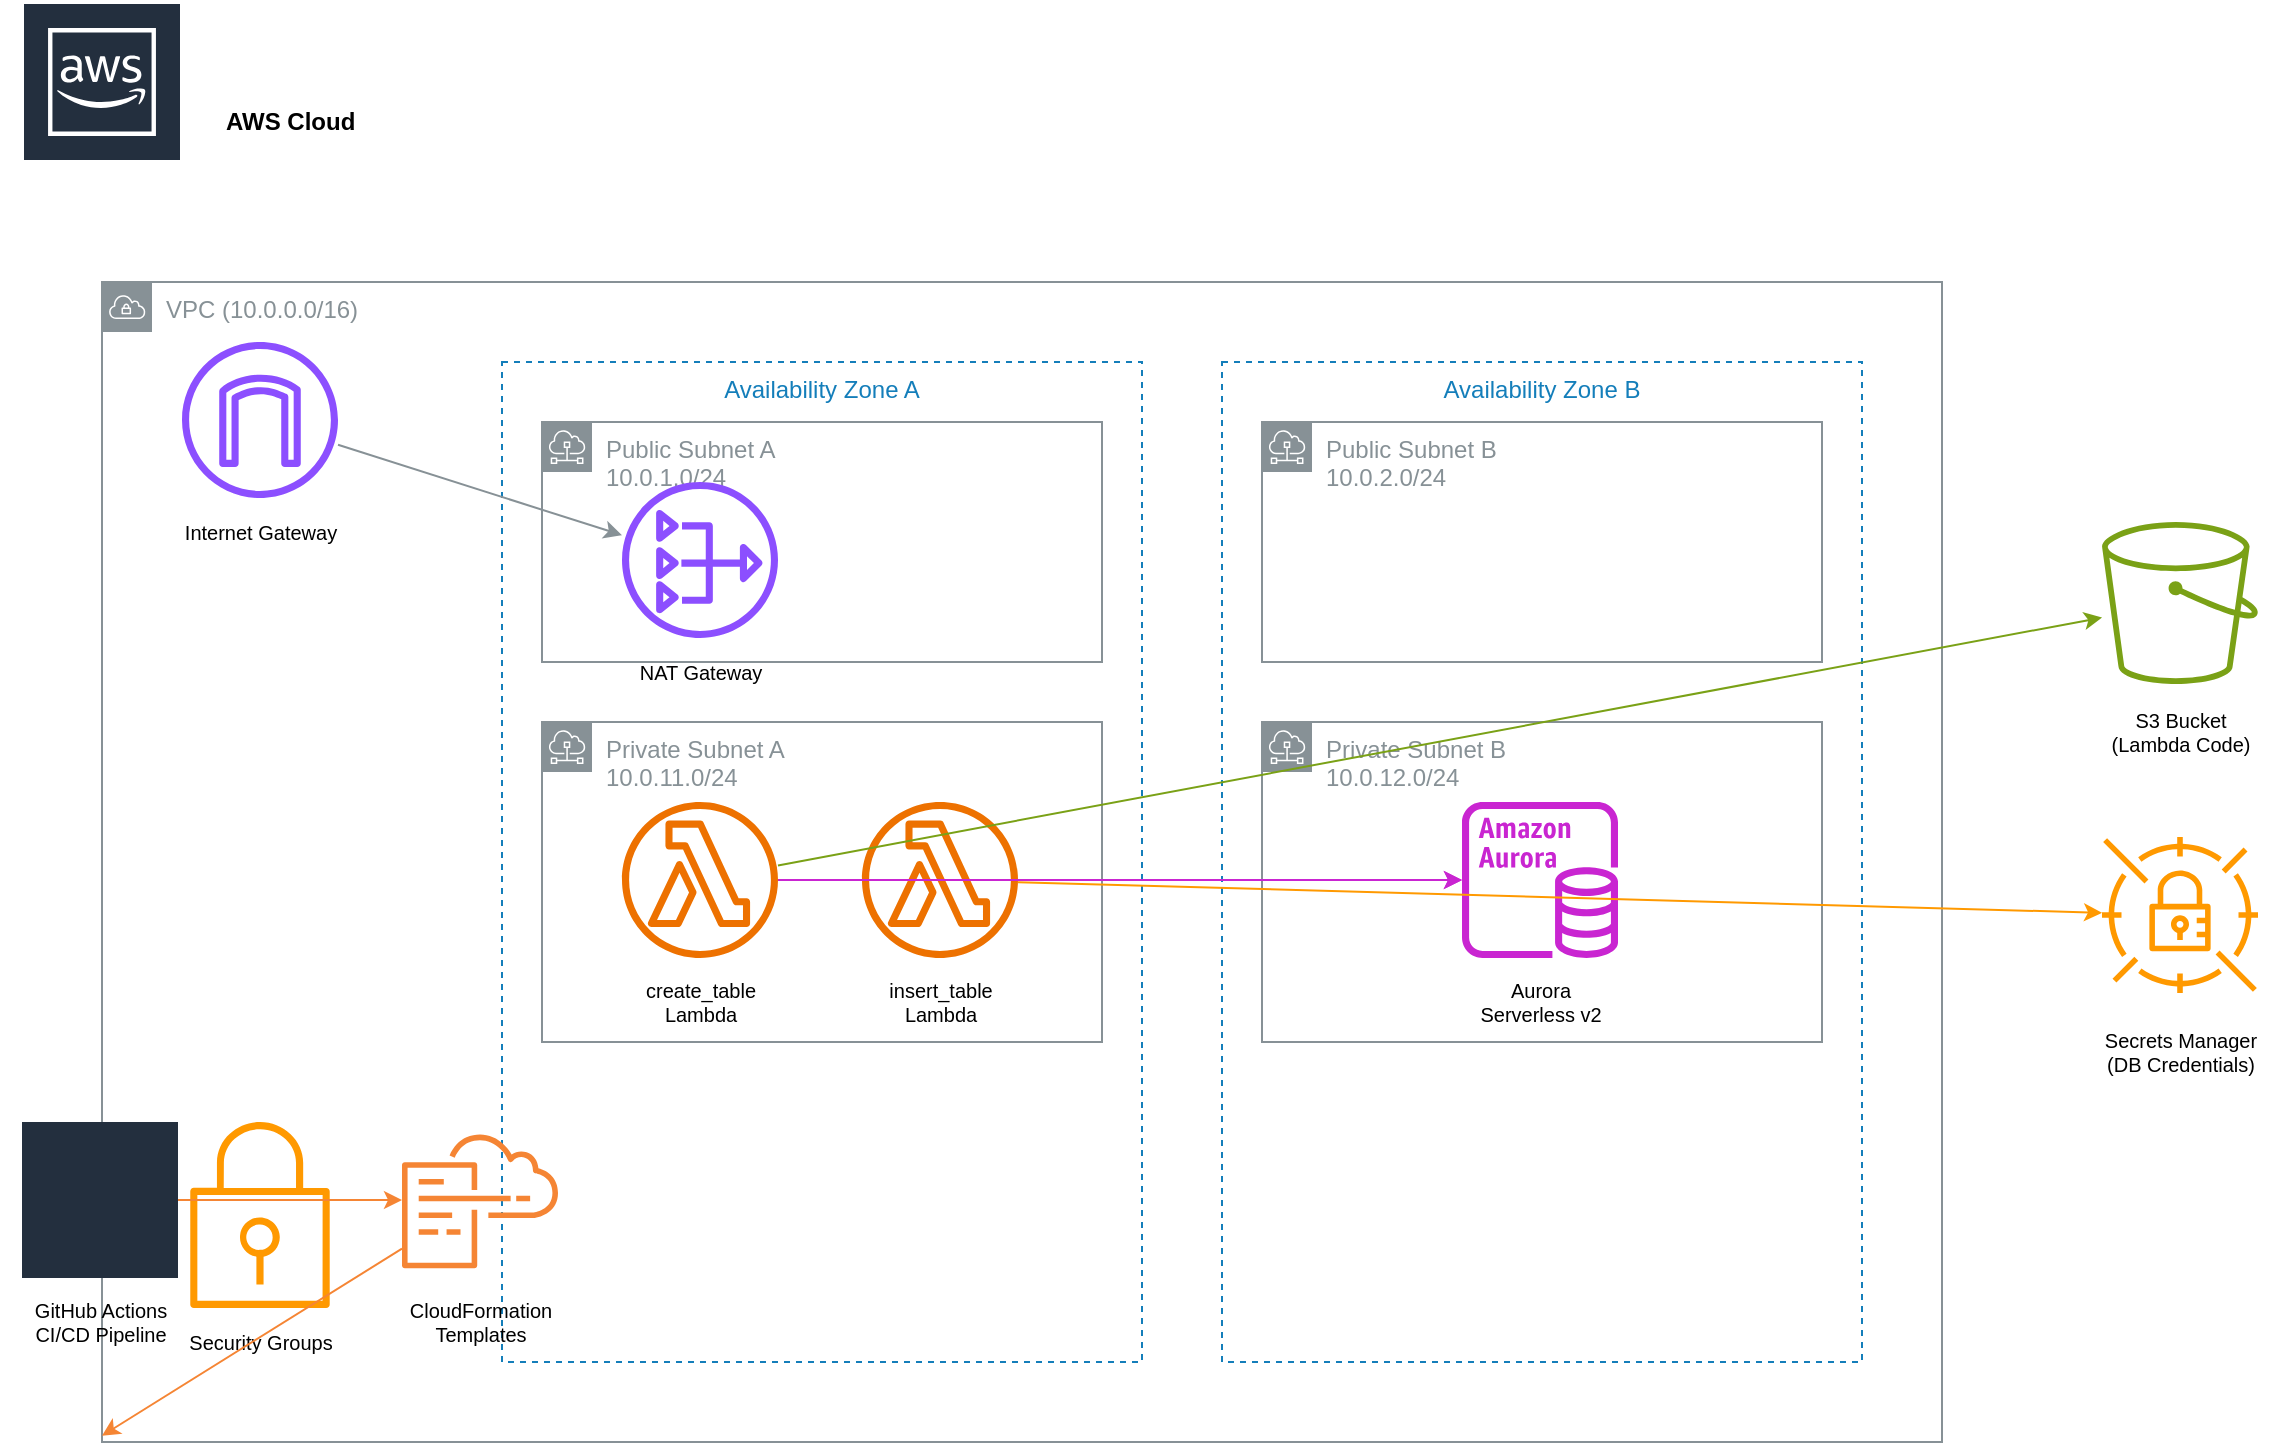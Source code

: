 <mxfile version="21.1.2" type="device">
  <diagram name="AWS Architecture" id="aws-architecture">
    <mxGraphModel dx="1422" dy="794" grid="1" gridSize="10" guides="1" tooltips="1" connect="1" arrows="1" fold="1" page="1" pageScale="1" pageWidth="1169" pageHeight="827" math="0" shadow="0">
      <root>
        <mxCell id="0"/>
        <mxCell id="1" parent="0"/>
        
        <!-- AWS Cloud -->
        <mxCell id="aws-cloud" value="" style="sketch=0;outlineConnect=0;fontColor=#232F3E;gradientColor=none;strokeColor=#ffffff;fillColor=#232F3E;dashed=0;verticalLabelPosition=middle;verticalAlign=bottom;align=center;html=1;whiteSpace=wrap;fontSize=10;fontStyle=1;spacing=3;shape=mxgraph.aws4.productIcon;prIcon=mxgraph.aws4.aws_cloud;" vertex="1" parent="1">
          <mxGeometry x="60" y="40" width="80" height="100" as="geometry"/>
        </mxCell>
        <mxCell id="aws-cloud-label" value="AWS Cloud" style="text;strokeColor=none;fillColor=none;html=1;fontSize=12;fontStyle=1;verticalAlign=middle;align=left;" vertex="1" parent="1">
          <mxGeometry x="160" y="85" width="100" height="30" as="geometry"/>
        </mxCell>
        
        <!-- VPC -->
        <mxCell id="vpc-container" value="VPC (10.0.0.0/16)" style="points=[[0,0],[0.25,0],[0.5,0],[0.75,0],[1,0],[1,0.25],[1,0.5],[1,0.75],[1,1],[0.75,1],[0.5,1],[0.25,1],[0,1],[0,0.75],[0,0.5],[0,0.25]];outlineConnect=0;gradientColor=none;html=1;whiteSpace=wrap;fontSize=12;fontStyle=0;container=1;pointerEvents=0;collapsible=0;recursiveResize=0;shape=mxgraph.aws4.group;grIcon=mxgraph.aws4.group_vpc;strokeColor=#879196;fillColor=none;verticalAlign=top;align=left;spacingLeft=30;fontColor=#879196;dashed=0;" vertex="1" parent="1">
          <mxGeometry x="100" y="180" width="920" height="580" as="geometry"/>
        </mxCell>
        
        <!-- Internet Gateway -->
        <mxCell id="igw" value="" style="sketch=0;outlineConnect=0;fontColor=#232F3E;gradientColor=none;fillColor=#8C4FFF;strokeColor=none;dashed=0;verticalLabelPosition=bottom;verticalAlign=top;align=center;html=1;fontSize=12;fontStyle=0;aspect=fixed;pointerEvents=1;shape=mxgraph.aws4.internet_gateway;" vertex="1" parent="vpc-container">
          <mxGeometry x="40" y="30" width="78" height="78" as="geometry"/>
        </mxCell>
        <mxCell id="igw-label" value="Internet Gateway" style="text;strokeColor=none;fillColor=none;html=1;fontSize=10;fontStyle=0;verticalAlign=middle;align=center;" vertex="1" parent="vpc-container">
          <mxGeometry x="29" y="115" width="100" height="20" as="geometry"/>
        </mxCell>
        
        <!-- Availability Zone A -->
        <mxCell id="az-a" value="Availability Zone A" style="fillColor=none;strokeColor=#147EBA;dashed=1;verticalAlign=top;fontStyle=0;fontColor=#147EBA;whiteSpace=wrap;html=1;" vertex="1" parent="vpc-container">
          <mxGeometry x="200" y="40" width="320" height="500" as="geometry"/>
        </mxCell>
        
        <!-- Public Subnet A -->
        <mxCell id="public-subnet-a" value="Public Subnet A&#xa;10.0.1.0/24" style="points=[[0,0],[0.25,0],[0.5,0],[0.75,0],[1,0],[1,0.25],[1,0.5],[1,0.75],[1,1],[0.75,1],[0.5,1],[0.25,1],[0,1],[0,0.75],[0,0.5],[0,0.25]];outlineConnect=0;gradientColor=none;html=1;whiteSpace=wrap;fontSize=12;fontStyle=0;container=1;pointerEvents=0;collapsible=0;recursiveResize=0;shape=mxgraph.aws4.group;grIcon=mxgraph.aws4.group_subnet;strokeColor=#879196;fillColor=none;verticalAlign=top;align=left;spacingLeft=30;fontColor=#879196;dashed=0;" vertex="1" parent="vpc-container">
          <mxGeometry x="220" y="70" width="280" height="120" as="geometry"/>
        </mxCell>
        
        <!-- NAT Gateway -->
        <mxCell id="nat-gw" value="" style="sketch=0;outlineConnect=0;fontColor=#232F3E;gradientColor=none;fillColor=#8C4FFF;strokeColor=none;dashed=0;verticalLabelPosition=bottom;verticalAlign=top;align=center;html=1;fontSize=12;fontStyle=0;aspect=fixed;pointerEvents=1;shape=mxgraph.aws4.nat_gateway;" vertex="1" parent="public-subnet-a">
          <mxGeometry x="40" y="30" width="78" height="78" as="geometry"/>
        </mxCell>
        <mxCell id="nat-label" value="NAT Gateway" style="text;strokeColor=none;fillColor=none;html=1;fontSize=10;fontStyle=0;verticalAlign=middle;align=center;" vertex="1" parent="public-subnet-a">
          <mxGeometry x="29" y="115" width="100" height="20" as="geometry"/>
        </mxCell>
        
        <!-- Private Subnet A -->
        <mxCell id="private-subnet-a" value="Private Subnet A&#xa;10.0.11.0/24" style="points=[[0,0],[0.25,0],[0.5,0],[0.75,0],[1,0],[1,0.25],[1,0.5],[1,0.75],[1,1],[0.75,1],[0.5,1],[0.25,1],[0,1],[0,0.75],[0,0.5],[0,0.25]];outlineConnect=0;gradientColor=none;html=1;whiteSpace=wrap;fontSize=12;fontStyle=0;container=1;pointerEvents=0;collapsible=0;recursiveResize=0;shape=mxgraph.aws4.group;grIcon=mxgraph.aws4.group_subnet;strokeColor=#879196;fillColor=none;verticalAlign=top;align=left;spacingLeft=30;fontColor=#879196;dashed=0;" vertex="1" parent="vpc-container">
          <mxGeometry x="220" y="220" width="280" height="160" as="geometry"/>
        </mxCell>
        
        <!-- Lambda Functions -->
        <mxCell id="lambda-create" value="" style="sketch=0;outlineConnect=0;fontColor=#232F3E;gradientColor=none;fillColor=#ED7100;strokeColor=none;dashed=0;verticalLabelPosition=bottom;verticalAlign=top;align=center;html=1;fontSize=12;fontStyle=0;aspect=fixed;pointerEvents=1;shape=mxgraph.aws4.lambda_function;" vertex="1" parent="private-subnet-a">
          <mxGeometry x="40" y="40" width="78" height="78" as="geometry"/>
        </mxCell>
        <mxCell id="lambda-create-label" value="create_table&#xa;Lambda" style="text;strokeColor=none;fillColor=none;html=1;fontSize=10;fontStyle=0;verticalAlign=middle;align=center;" vertex="1" parent="private-subnet-a">
          <mxGeometry x="29" y="125" width="100" height="30" as="geometry"/>
        </mxCell>
        
        <mxCell id="lambda-insert" value="" style="sketch=0;outlineConnect=0;fontColor=#232F3E;gradientColor=none;fillColor=#ED7100;strokeColor=none;dashed=0;verticalLabelPosition=bottom;verticalAlign=top;align=center;html=1;fontSize=12;fontStyle=0;aspect=fixed;pointerEvents=1;shape=mxgraph.aws4.lambda_function;" vertex="1" parent="private-subnet-a">
          <mxGeometry x="160" y="40" width="78" height="78" as="geometry"/>
        </mxCell>
        <mxCell id="lambda-insert-label" value="insert_table&#xa;Lambda" style="text;strokeColor=none;fillColor=none;html=1;fontSize=10;fontStyle=0;verticalAlign=middle;align=center;" vertex="1" parent="private-subnet-a">
          <mxGeometry x="149" y="125" width="100" height="30" as="geometry"/>
        </mxCell>
        
        <!-- Availability Zone B -->
        <mxCell id="az-b" value="Availability Zone B" style="fillColor=none;strokeColor=#147EBA;dashed=1;verticalAlign=top;fontStyle=0;fontColor=#147EBA;whiteSpace=wrap;html=1;" vertex="1" parent="vpc-container">
          <mxGeometry x="560" y="40" width="320" height="500" as="geometry"/>
        </mxCell>
        
        <!-- Public Subnet B -->
        <mxCell id="public-subnet-b" value="Public Subnet B&#xa;10.0.2.0/24" style="points=[[0,0],[0.25,0],[0.5,0],[0.75,0],[1,0],[1,0.25],[1,0.5],[1,0.75],[1,1],[0.75,1],[0.5,1],[0.25,1],[0,1],[0,0.75],[0,0.5],[0,0.25]];outlineConnect=0;gradientColor=none;html=1;whiteSpace=wrap;fontSize=12;fontStyle=0;container=1;pointerEvents=0;collapsible=0;recursiveResize=0;shape=mxgraph.aws4.group;grIcon=mxgraph.aws4.group_subnet;strokeColor=#879196;fillColor=none;verticalAlign=top;align=left;spacingLeft=30;fontColor=#879196;dashed=0;" vertex="1" parent="vpc-container">
          <mxGeometry x="580" y="70" width="280" height="120" as="geometry"/>
        </mxCell>
        
        <!-- Private Subnet B -->
        <mxCell id="private-subnet-b" value="Private Subnet B&#xa;10.0.12.0/24" style="points=[[0,0],[0.25,0],[0.5,0],[0.75,0],[1,0],[1,0.25],[1,0.5],[1,0.75],[1,1],[0.75,1],[0.5,1],[0.25,1],[0,1],[0,0.75],[0,0.5],[0,0.25]];outlineConnect=0;gradientColor=none;html=1;whiteSpace=wrap;fontSize=12;fontStyle=0;container=1;pointerEvents=0;collapsible=0;recursiveResize=0;shape=mxgraph.aws4.group;grIcon=mxgraph.aws4.group_subnet;strokeColor=#879196;fillColor=none;verticalAlign=top;align=left;spacingLeft=30;fontColor=#879196;dashed=0;" vertex="1" parent="vpc-container">
          <mxGeometry x="580" y="220" width="280" height="160" as="geometry"/>
        </mxCell>
        
        <!-- RDS Aurora Cluster -->
        <mxCell id="aurora-cluster" value="" style="sketch=0;outlineConnect=0;fontColor=#232F3E;gradientColor=none;fillColor=#C925D1;strokeColor=none;dashed=0;verticalLabelPosition=bottom;verticalAlign=top;align=center;html=1;fontSize=12;fontStyle=0;aspect=fixed;pointerEvents=1;shape=mxgraph.aws4.aurora_instance;" vertex="1" parent="private-subnet-b">
          <mxGeometry x="100" y="40" width="78" height="78" as="geometry"/>
        </mxCell>
        <mxCell id="aurora-label" value="Aurora&#xa;Serverless v2" style="text;strokeColor=none;fillColor=none;html=1;fontSize=10;fontStyle=0;verticalAlign=middle;align=center;" vertex="1" parent="private-subnet-b">
          <mxGeometry x="89" y="125" width="100" height="30" as="geometry"/>
        </mxCell>
        
        <!-- Security Group -->
        <mxCell id="security-group" value="" style="sketch=0;outlineConnect=0;fontColor=#232F3E;gradientColor=none;fillColor=#FF9900;strokeColor=none;dashed=0;verticalLabelPosition=bottom;verticalAlign=top;align=center;html=1;fontSize=12;fontStyle=0;aspect=fixed;pointerEvents=1;shape=mxgraph.aws4.security_group;" vertex="1" parent="vpc-container">
          <mxGeometry x="40" y="420" width="78" height="93" as="geometry"/>
        </mxCell>
        <mxCell id="security-group-label" value="Security Groups" style="text;strokeColor=none;fillColor=none;html=1;fontSize=10;fontStyle=0;verticalAlign=middle;align=center;" vertex="1" parent="vpc-container">
          <mxGeometry x="29" y="520" width="100" height="20" as="geometry"/>
        </mxCell>
        
        <!-- S3 Bucket -->
        <mxCell id="s3-bucket" value="" style="sketch=0;outlineConnect=0;fontColor=#232F3E;gradientColor=none;fillColor=#7AA116;strokeColor=none;dashed=0;verticalLabelPosition=bottom;verticalAlign=top;align=center;html=1;fontSize=12;fontStyle=0;aspect=fixed;pointerEvents=1;shape=mxgraph.aws4.s3;" vertex="1" parent="1">
          <mxGeometry x="1100" y="300" width="78" height="81" as="geometry"/>
        </mxCell>
        <mxCell id="s3-label" value="S3 Bucket&#xa;(Lambda Code)" style="text;strokeColor=none;fillColor=none;html=1;fontSize=10;fontStyle=0;verticalAlign=middle;align=center;" vertex="1" parent="1">
          <mxGeometry x="1089" y="390" width="100" height="30" as="geometry"/>
        </mxCell>
        
        <!-- Secrets Manager -->
        <mxCell id="secrets-manager" value="" style="sketch=0;outlineConnect=0;fontColor=#232F3E;gradientColor=none;fillColor=#FF9900;strokeColor=none;dashed=0;verticalLabelPosition=bottom;verticalAlign=top;align=center;html=1;fontSize=12;fontStyle=0;aspect=fixed;pointerEvents=1;shape=mxgraph.aws4.secrets_manager;" vertex="1" parent="1">
          <mxGeometry x="1100" y="450" width="78" height="93" as="geometry"/>
        </mxCell>
        <mxCell id="secrets-label" value="Secrets Manager&#xa;(DB Credentials)" style="text;strokeColor=none;fillColor=none;html=1;fontSize=10;fontStyle=0;verticalAlign=middle;align=center;" vertex="1" parent="1">
          <mxGeometry x="1089" y="550" width="100" height="30" as="geometry"/>
        </mxCell>
        
        <!-- GitHub Actions -->
        <mxCell id="github-actions" value="" style="sketch=0;outlineConnect=0;fontColor=#232F3E;gradientColor=none;fillColor=#232F3E;strokeColor=none;dashed=0;verticalLabelPosition=bottom;verticalAlign=top;align=center;html=1;fontSize=12;fontStyle=0;aspect=fixed;pointerEvents=1;shape=mxgraph.aws4.generic_saml_token;" vertex="1" parent="1">
          <mxGeometry x="60" y="600" width="78" height="78" as="geometry"/>
        </mxCell>
        <mxCell id="github-label" value="GitHub Actions&#xa;CI/CD Pipeline" style="text;strokeColor=none;fillColor=none;html=1;fontSize=10;fontStyle=0;verticalAlign=middle;align=center;" vertex="1" parent="1">
          <mxGeometry x="49" y="685" width="100" height="30" as="geometry"/>
        </mxCell>
        
        <!-- CloudFormation -->
        <mxCell id="cloudformation" value="" style="sketch=0;outlineConnect=0;fontColor=#232F3E;gradientColor=none;fillColor=#F58534;strokeColor=none;dashed=0;verticalLabelPosition=bottom;verticalAlign=top;align=center;html=1;fontSize=12;fontStyle=0;aspect=fixed;pointerEvents=1;shape=mxgraph.aws4.cloudformation;" vertex="1" parent="1">
          <mxGeometry x="250" y="600" width="78" height="78" as="geometry"/>
        </mxCell>
        <mxCell id="cloudformation-label" value="CloudFormation&#xa;Templates" style="text;strokeColor=none;fillColor=none;html=1;fontSize=10;fontStyle=0;verticalAlign=middle;align=center;" vertex="1" parent="1">
          <mxGeometry x="239" y="685" width="100" height="30" as="geometry"/>
        </mxCell>
        
        <!-- Connection Lines -->
        <!-- IGW to NAT -->
        <mxCell id="igw-nat-line" value="" style="endArrow=classic;html=1;rounded=0;strokeColor=#879196;" edge="1" parent="1" source="igw" target="nat-gw">
          <mxGeometry width="50" height="50" relative="1" as="geometry">
            <mxPoint x="200" y="400" as="sourcePoint"/>
            <mxPoint x="250" y="350" as="targetPoint"/>
          </mxGeometry>
        </mxCell>
        
        <!-- Lambda to Aurora connection -->
        <mxCell id="lambda-aurora-line" value="" style="endArrow=classic;html=1;rounded=0;strokeColor=#C925D1;" edge="1" parent="1" source="lambda-create" target="aurora-cluster">
          <mxGeometry width="50" height="50" relative="1" as="geometry">
            <mxPoint x="450" y="400" as="sourcePoint"/>
            <mxPoint x="500" y="350" as="targetPoint"/>
          </mxGeometry>
        </mxCell>
        
        <mxCell id="lambda-aurora-line2" value="" style="endArrow=classic;html=1;rounded=0;strokeColor=#C925D1;" edge="1" parent="1" source="lambda-insert" target="aurora-cluster">
          <mxGeometry width="50" height="50" relative="1" as="geometry">
            <mxPoint x="450" y="400" as="sourcePoint"/>
            <mxPoint x="500" y="350" as="targetPoint"/>
          </mxGeometry>
        </mxCell>
        
        <!-- Lambda to S3 connection -->
        <mxCell id="lambda-s3-line" value="" style="endArrow=classic;html=1;rounded=0;strokeColor=#7AA116;" edge="1" parent="1" source="lambda-create" target="s3-bucket">
          <mxGeometry width="50" height="50" relative="1" as="geometry">
            <mxPoint x="450" y="400" as="sourcePoint"/>
            <mxPoint x="500" y="350" as="targetPoint"/>
          </mxGeometry>
        </mxCell>
        
        <!-- Lambda to Secrets Manager connection -->
        <mxCell id="lambda-secrets-line" value="" style="endArrow=classic;html=1;rounded=0;strokeColor=#FF9900;" edge="1" parent="1" source="lambda-insert" target="secrets-manager">
          <mxGeometry width="50" height="50" relative="1" as="geometry">
            <mxPoint x="450" y="400" as="sourcePoint"/>
            <mxPoint x="500" y="350" as="targetPoint"/>
          </mxGeometry>
        </mxCell>
        
        <!-- GitHub Actions to CloudFormation -->
        <mxCell id="github-cf-line" value="" style="endArrow=classic;html=1;rounded=0;strokeColor=#F58534;" edge="1" parent="1" source="github-actions" target="cloudformation">
          <mxGeometry width="50" height="50" relative="1" as="geometry">
            <mxPoint x="200" y="650" as="sourcePoint"/>
            <mxPoint x="250" y="600" as="targetPoint"/>
          </mxGeometry>
        </mxCell>
        
        <!-- CloudFormation to VPC -->
        <mxCell id="cf-vpc-line" value="" style="endArrow=classic;html=1;rounded=0;strokeColor=#F58534;" edge="1" parent="1" source="cloudformation" target="vpc-container">
          <mxGeometry width="50" height="50" relative="1" as="geometry">
            <mxPoint x="350" y="600" as="sourcePoint"/>
            <mxPoint x="400" y="550" as="targetPoint"/>
          </mxGeometry>
        </mxCell>
        
      </root>
    </mxGraphModel>
  </diagram>
</mxfile>